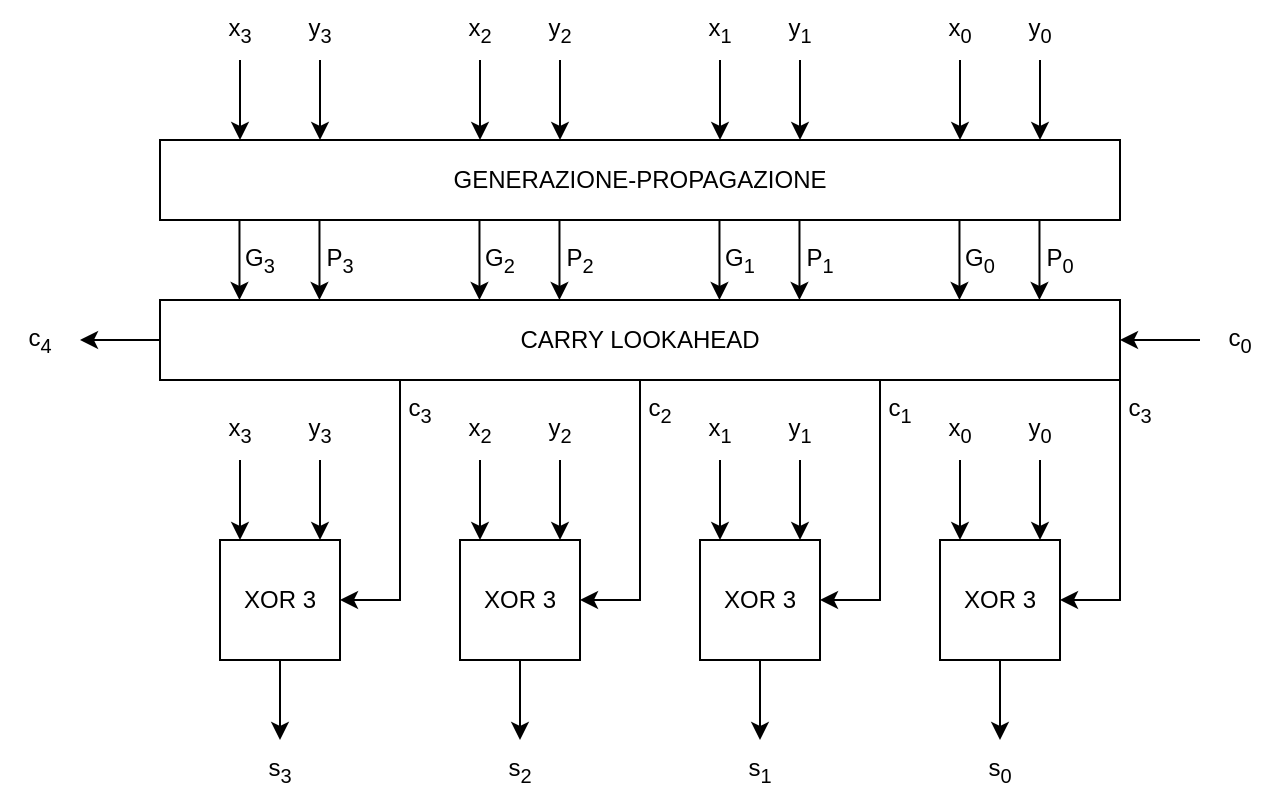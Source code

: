 <mxfile version="26.1.1">
  <diagram name="Pagina-1" id="sB1na0tYlVMsJSMKFojT">
    <mxGraphModel dx="940" dy="641" grid="1" gridSize="10" guides="1" tooltips="1" connect="1" arrows="1" fold="1" page="1" pageScale="1" pageWidth="8268" pageHeight="1169" math="0" shadow="0">
      <root>
        <mxCell id="0" />
        <mxCell id="1" parent="0" />
        <mxCell id="bJIv3xZbIVNAvdQTSSaf-119" value="" style="endArrow=classic;html=1;rounded=0;" edge="1" parent="1">
          <mxGeometry width="50" height="50" relative="1" as="geometry">
            <mxPoint x="120" y="120" as="sourcePoint" />
            <mxPoint x="120" y="160" as="targetPoint" />
          </mxGeometry>
        </mxCell>
        <mxCell id="bJIv3xZbIVNAvdQTSSaf-120" value="" style="endArrow=classic;html=1;rounded=0;" edge="1" parent="1">
          <mxGeometry width="50" height="50" relative="1" as="geometry">
            <mxPoint x="160" y="120" as="sourcePoint" />
            <mxPoint x="160" y="160" as="targetPoint" />
          </mxGeometry>
        </mxCell>
        <mxCell id="bJIv3xZbIVNAvdQTSSaf-121" value="" style="endArrow=classic;html=1;rounded=0;" edge="1" parent="1">
          <mxGeometry width="50" height="50" relative="1" as="geometry">
            <mxPoint x="240" y="120" as="sourcePoint" />
            <mxPoint x="240" y="160" as="targetPoint" />
          </mxGeometry>
        </mxCell>
        <mxCell id="bJIv3xZbIVNAvdQTSSaf-122" value="" style="endArrow=classic;html=1;rounded=0;" edge="1" parent="1">
          <mxGeometry width="50" height="50" relative="1" as="geometry">
            <mxPoint x="280" y="120" as="sourcePoint" />
            <mxPoint x="280" y="160" as="targetPoint" />
          </mxGeometry>
        </mxCell>
        <mxCell id="bJIv3xZbIVNAvdQTSSaf-123" value="" style="endArrow=classic;html=1;rounded=0;" edge="1" parent="1">
          <mxGeometry width="50" height="50" relative="1" as="geometry">
            <mxPoint x="360" y="120" as="sourcePoint" />
            <mxPoint x="360" y="160" as="targetPoint" />
          </mxGeometry>
        </mxCell>
        <mxCell id="bJIv3xZbIVNAvdQTSSaf-124" value="" style="endArrow=classic;html=1;rounded=0;" edge="1" parent="1">
          <mxGeometry width="50" height="50" relative="1" as="geometry">
            <mxPoint x="400" y="120" as="sourcePoint" />
            <mxPoint x="400" y="160" as="targetPoint" />
          </mxGeometry>
        </mxCell>
        <mxCell id="bJIv3xZbIVNAvdQTSSaf-125" value="" style="endArrow=classic;html=1;rounded=0;" edge="1" parent="1">
          <mxGeometry width="50" height="50" relative="1" as="geometry">
            <mxPoint x="480" y="120" as="sourcePoint" />
            <mxPoint x="480" y="160" as="targetPoint" />
          </mxGeometry>
        </mxCell>
        <mxCell id="bJIv3xZbIVNAvdQTSSaf-126" value="" style="endArrow=classic;html=1;rounded=0;" edge="1" parent="1">
          <mxGeometry width="50" height="50" relative="1" as="geometry">
            <mxPoint x="520" y="120" as="sourcePoint" />
            <mxPoint x="520" y="160" as="targetPoint" />
          </mxGeometry>
        </mxCell>
        <mxCell id="bJIv3xZbIVNAvdQTSSaf-127" value="GENERAZIONE-PROPAGAZIONE" style="rounded=0;whiteSpace=wrap;html=1;" vertex="1" parent="1">
          <mxGeometry x="80" y="160" width="480" height="40" as="geometry" />
        </mxCell>
        <mxCell id="bJIv3xZbIVNAvdQTSSaf-128" value="" style="endArrow=classic;html=1;rounded=0;" edge="1" parent="1">
          <mxGeometry width="50" height="50" relative="1" as="geometry">
            <mxPoint x="119.74" y="200" as="sourcePoint" />
            <mxPoint x="119.74" y="240" as="targetPoint" />
          </mxGeometry>
        </mxCell>
        <mxCell id="bJIv3xZbIVNAvdQTSSaf-129" value="" style="endArrow=classic;html=1;rounded=0;" edge="1" parent="1">
          <mxGeometry width="50" height="50" relative="1" as="geometry">
            <mxPoint x="159.74" y="200" as="sourcePoint" />
            <mxPoint x="159.74" y="240" as="targetPoint" />
          </mxGeometry>
        </mxCell>
        <mxCell id="bJIv3xZbIVNAvdQTSSaf-130" value="" style="endArrow=classic;html=1;rounded=0;" edge="1" parent="1">
          <mxGeometry width="50" height="50" relative="1" as="geometry">
            <mxPoint x="239.74" y="200" as="sourcePoint" />
            <mxPoint x="239.74" y="240" as="targetPoint" />
          </mxGeometry>
        </mxCell>
        <mxCell id="bJIv3xZbIVNAvdQTSSaf-131" value="" style="endArrow=classic;html=1;rounded=0;" edge="1" parent="1">
          <mxGeometry width="50" height="50" relative="1" as="geometry">
            <mxPoint x="279.74" y="200" as="sourcePoint" />
            <mxPoint x="279.74" y="240" as="targetPoint" />
          </mxGeometry>
        </mxCell>
        <mxCell id="bJIv3xZbIVNAvdQTSSaf-132" value="" style="endArrow=classic;html=1;rounded=0;" edge="1" parent="1">
          <mxGeometry width="50" height="50" relative="1" as="geometry">
            <mxPoint x="359.74" y="200" as="sourcePoint" />
            <mxPoint x="359.74" y="240" as="targetPoint" />
          </mxGeometry>
        </mxCell>
        <mxCell id="bJIv3xZbIVNAvdQTSSaf-133" value="" style="endArrow=classic;html=1;rounded=0;" edge="1" parent="1">
          <mxGeometry width="50" height="50" relative="1" as="geometry">
            <mxPoint x="399.74" y="200" as="sourcePoint" />
            <mxPoint x="399.74" y="240" as="targetPoint" />
          </mxGeometry>
        </mxCell>
        <mxCell id="bJIv3xZbIVNAvdQTSSaf-134" value="" style="endArrow=classic;html=1;rounded=0;" edge="1" parent="1">
          <mxGeometry width="50" height="50" relative="1" as="geometry">
            <mxPoint x="479.74" y="200" as="sourcePoint" />
            <mxPoint x="479.74" y="240" as="targetPoint" />
          </mxGeometry>
        </mxCell>
        <mxCell id="bJIv3xZbIVNAvdQTSSaf-135" value="" style="endArrow=classic;html=1;rounded=0;" edge="1" parent="1">
          <mxGeometry width="50" height="50" relative="1" as="geometry">
            <mxPoint x="519.74" y="200" as="sourcePoint" />
            <mxPoint x="519.74" y="240" as="targetPoint" />
          </mxGeometry>
        </mxCell>
        <mxCell id="bJIv3xZbIVNAvdQTSSaf-136" value="CARRY LOOKAHEAD" style="rounded=0;whiteSpace=wrap;html=1;" vertex="1" parent="1">
          <mxGeometry x="80" y="240" width="480" height="40" as="geometry" />
        </mxCell>
        <mxCell id="bJIv3xZbIVNAvdQTSSaf-137" value="x&lt;sub&gt;3&lt;/sub&gt;" style="text;html=1;align=center;verticalAlign=middle;whiteSpace=wrap;rounded=0;" vertex="1" parent="1">
          <mxGeometry x="100" y="90" width="40" height="30" as="geometry" />
        </mxCell>
        <mxCell id="bJIv3xZbIVNAvdQTSSaf-138" value="y&lt;sub&gt;3&lt;/sub&gt;" style="text;html=1;align=center;verticalAlign=middle;whiteSpace=wrap;rounded=0;" vertex="1" parent="1">
          <mxGeometry x="140" y="90" width="40" height="30" as="geometry" />
        </mxCell>
        <mxCell id="bJIv3xZbIVNAvdQTSSaf-140" value="x&lt;sub&gt;2&lt;/sub&gt;" style="text;html=1;align=center;verticalAlign=middle;whiteSpace=wrap;rounded=0;" vertex="1" parent="1">
          <mxGeometry x="220" y="90" width="40" height="30" as="geometry" />
        </mxCell>
        <mxCell id="bJIv3xZbIVNAvdQTSSaf-141" value="y&lt;sub&gt;2&lt;/sub&gt;" style="text;html=1;align=center;verticalAlign=middle;whiteSpace=wrap;rounded=0;" vertex="1" parent="1">
          <mxGeometry x="260" y="90" width="40" height="30" as="geometry" />
        </mxCell>
        <mxCell id="bJIv3xZbIVNAvdQTSSaf-143" value="x&lt;sub&gt;1&lt;/sub&gt;" style="text;html=1;align=center;verticalAlign=middle;whiteSpace=wrap;rounded=0;" vertex="1" parent="1">
          <mxGeometry x="340" y="90" width="40" height="30" as="geometry" />
        </mxCell>
        <mxCell id="bJIv3xZbIVNAvdQTSSaf-144" value="y&lt;sub&gt;1&lt;/sub&gt;" style="text;html=1;align=center;verticalAlign=middle;whiteSpace=wrap;rounded=0;" vertex="1" parent="1">
          <mxGeometry x="380" y="90" width="40" height="30" as="geometry" />
        </mxCell>
        <mxCell id="bJIv3xZbIVNAvdQTSSaf-145" value="x&lt;sub&gt;0&lt;/sub&gt;" style="text;html=1;align=center;verticalAlign=middle;whiteSpace=wrap;rounded=0;" vertex="1" parent="1">
          <mxGeometry x="460" y="90" width="40" height="30" as="geometry" />
        </mxCell>
        <mxCell id="bJIv3xZbIVNAvdQTSSaf-146" value="y&lt;sub&gt;0&lt;/sub&gt;" style="text;html=1;align=center;verticalAlign=middle;whiteSpace=wrap;rounded=0;" vertex="1" parent="1">
          <mxGeometry x="500" y="90" width="40" height="30" as="geometry" />
        </mxCell>
        <mxCell id="bJIv3xZbIVNAvdQTSSaf-147" value="G&lt;sub&gt;3&lt;/sub&gt;" style="text;html=1;align=center;verticalAlign=middle;whiteSpace=wrap;rounded=0;" vertex="1" parent="1">
          <mxGeometry x="110" y="200" width="40" height="40" as="geometry" />
        </mxCell>
        <mxCell id="bJIv3xZbIVNAvdQTSSaf-148" value="P&lt;sub&gt;3&lt;/sub&gt;" style="text;html=1;align=center;verticalAlign=middle;whiteSpace=wrap;rounded=0;" vertex="1" parent="1">
          <mxGeometry x="150" y="200" width="40" height="40" as="geometry" />
        </mxCell>
        <mxCell id="bJIv3xZbIVNAvdQTSSaf-149" value="G&lt;sub&gt;2&lt;/sub&gt;" style="text;html=1;align=center;verticalAlign=middle;whiteSpace=wrap;rounded=0;" vertex="1" parent="1">
          <mxGeometry x="230" y="200" width="40" height="40" as="geometry" />
        </mxCell>
        <mxCell id="bJIv3xZbIVNAvdQTSSaf-150" value="P&lt;sub&gt;2&lt;/sub&gt;" style="text;html=1;align=center;verticalAlign=middle;whiteSpace=wrap;rounded=0;" vertex="1" parent="1">
          <mxGeometry x="270" y="200" width="40" height="40" as="geometry" />
        </mxCell>
        <mxCell id="bJIv3xZbIVNAvdQTSSaf-151" value="G&lt;sub&gt;1&lt;/sub&gt;" style="text;html=1;align=center;verticalAlign=middle;whiteSpace=wrap;rounded=0;" vertex="1" parent="1">
          <mxGeometry x="350" y="200" width="40" height="40" as="geometry" />
        </mxCell>
        <mxCell id="bJIv3xZbIVNAvdQTSSaf-152" value="P&lt;sub&gt;1&lt;/sub&gt;" style="text;html=1;align=center;verticalAlign=middle;whiteSpace=wrap;rounded=0;" vertex="1" parent="1">
          <mxGeometry x="390" y="200" width="40" height="40" as="geometry" />
        </mxCell>
        <mxCell id="bJIv3xZbIVNAvdQTSSaf-153" value="G&lt;sub&gt;0&lt;/sub&gt;" style="text;html=1;align=center;verticalAlign=middle;whiteSpace=wrap;rounded=0;" vertex="1" parent="1">
          <mxGeometry x="470" y="200" width="40" height="40" as="geometry" />
        </mxCell>
        <mxCell id="bJIv3xZbIVNAvdQTSSaf-154" value="P&lt;sub&gt;0&lt;/sub&gt;" style="text;html=1;align=center;verticalAlign=middle;whiteSpace=wrap;rounded=0;" vertex="1" parent="1">
          <mxGeometry x="510" y="200" width="40" height="40" as="geometry" />
        </mxCell>
        <mxCell id="bJIv3xZbIVNAvdQTSSaf-161" style="edgeStyle=orthogonalEdgeStyle;rounded=0;orthogonalLoop=1;jettySize=auto;html=1;exitX=0.5;exitY=1;exitDx=0;exitDy=0;" edge="1" parent="1" source="bJIv3xZbIVNAvdQTSSaf-156">
          <mxGeometry relative="1" as="geometry">
            <mxPoint x="140" y="460" as="targetPoint" />
          </mxGeometry>
        </mxCell>
        <mxCell id="bJIv3xZbIVNAvdQTSSaf-156" value="XOR 3" style="whiteSpace=wrap;html=1;aspect=fixed;" vertex="1" parent="1">
          <mxGeometry x="110" y="360" width="60" height="60" as="geometry" />
        </mxCell>
        <mxCell id="bJIv3xZbIVNAvdQTSSaf-157" value="" style="endArrow=classic;html=1;rounded=0;entryX=1;entryY=0.5;entryDx=0;entryDy=0;" edge="1" parent="1" target="bJIv3xZbIVNAvdQTSSaf-136">
          <mxGeometry width="50" height="50" relative="1" as="geometry">
            <mxPoint x="600" y="260" as="sourcePoint" />
            <mxPoint x="650" y="210" as="targetPoint" />
          </mxGeometry>
        </mxCell>
        <mxCell id="bJIv3xZbIVNAvdQTSSaf-158" value="c&lt;sub&gt;0&lt;/sub&gt;" style="text;html=1;align=center;verticalAlign=middle;whiteSpace=wrap;rounded=0;" vertex="1" parent="1">
          <mxGeometry x="600" y="245" width="40" height="30" as="geometry" />
        </mxCell>
        <mxCell id="bJIv3xZbIVNAvdQTSSaf-159" value="" style="endArrow=classic;html=1;rounded=0;exitX=0;exitY=0.5;exitDx=0;exitDy=0;" edge="1" parent="1" source="bJIv3xZbIVNAvdQTSSaf-136">
          <mxGeometry width="50" height="50" relative="1" as="geometry">
            <mxPoint x="30" y="290" as="sourcePoint" />
            <mxPoint x="40" y="260" as="targetPoint" />
          </mxGeometry>
        </mxCell>
        <mxCell id="bJIv3xZbIVNAvdQTSSaf-160" value="c&lt;sub&gt;4&lt;/sub&gt;" style="text;html=1;align=center;verticalAlign=middle;whiteSpace=wrap;rounded=0;" vertex="1" parent="1">
          <mxGeometry y="245" width="40" height="30" as="geometry" />
        </mxCell>
        <mxCell id="bJIv3xZbIVNAvdQTSSaf-163" value="" style="endArrow=classic;html=1;rounded=0;" edge="1" parent="1">
          <mxGeometry width="50" height="50" relative="1" as="geometry">
            <mxPoint x="120" y="320" as="sourcePoint" />
            <mxPoint x="120" y="360" as="targetPoint" />
          </mxGeometry>
        </mxCell>
        <mxCell id="bJIv3xZbIVNAvdQTSSaf-164" value="" style="endArrow=classic;html=1;rounded=0;" edge="1" parent="1">
          <mxGeometry width="50" height="50" relative="1" as="geometry">
            <mxPoint x="160" y="320" as="sourcePoint" />
            <mxPoint x="160" y="360" as="targetPoint" />
          </mxGeometry>
        </mxCell>
        <mxCell id="bJIv3xZbIVNAvdQTSSaf-165" value="" style="endArrow=classic;html=1;rounded=0;entryX=1;entryY=0.5;entryDx=0;entryDy=0;" edge="1" parent="1">
          <mxGeometry width="50" height="50" relative="1" as="geometry">
            <mxPoint x="200" y="280" as="sourcePoint" />
            <mxPoint x="170" y="390" as="targetPoint" />
            <Array as="points">
              <mxPoint x="200" y="390" />
            </Array>
          </mxGeometry>
        </mxCell>
        <mxCell id="bJIv3xZbIVNAvdQTSSaf-167" value="s&lt;sub&gt;3&lt;/sub&gt;" style="text;html=1;align=center;verticalAlign=middle;whiteSpace=wrap;rounded=0;" vertex="1" parent="1">
          <mxGeometry x="120" y="460" width="40" height="30" as="geometry" />
        </mxCell>
        <mxCell id="bJIv3xZbIVNAvdQTSSaf-168" value="x&lt;sub&gt;3&lt;/sub&gt;" style="text;html=1;align=center;verticalAlign=middle;whiteSpace=wrap;rounded=0;" vertex="1" parent="1">
          <mxGeometry x="100" y="290" width="40" height="30" as="geometry" />
        </mxCell>
        <mxCell id="bJIv3xZbIVNAvdQTSSaf-169" value="c&lt;sub&gt;3&lt;/sub&gt;" style="text;html=1;align=center;verticalAlign=middle;whiteSpace=wrap;rounded=0;" vertex="1" parent="1">
          <mxGeometry x="190" y="280" width="40" height="30" as="geometry" />
        </mxCell>
        <mxCell id="bJIv3xZbIVNAvdQTSSaf-170" value="y&lt;sub&gt;3&lt;/sub&gt;" style="text;html=1;align=center;verticalAlign=middle;whiteSpace=wrap;rounded=0;" vertex="1" parent="1">
          <mxGeometry x="140" y="290" width="40" height="30" as="geometry" />
        </mxCell>
        <mxCell id="bJIv3xZbIVNAvdQTSSaf-171" style="edgeStyle=orthogonalEdgeStyle;rounded=0;orthogonalLoop=1;jettySize=auto;html=1;exitX=0.5;exitY=1;exitDx=0;exitDy=0;" edge="1" parent="1" source="bJIv3xZbIVNAvdQTSSaf-172">
          <mxGeometry relative="1" as="geometry">
            <mxPoint x="260" y="460" as="targetPoint" />
          </mxGeometry>
        </mxCell>
        <mxCell id="bJIv3xZbIVNAvdQTSSaf-172" value="XOR 3" style="whiteSpace=wrap;html=1;aspect=fixed;" vertex="1" parent="1">
          <mxGeometry x="230" y="360" width="60" height="60" as="geometry" />
        </mxCell>
        <mxCell id="bJIv3xZbIVNAvdQTSSaf-173" value="" style="endArrow=classic;html=1;rounded=0;" edge="1" parent="1">
          <mxGeometry width="50" height="50" relative="1" as="geometry">
            <mxPoint x="240" y="320" as="sourcePoint" />
            <mxPoint x="240" y="360" as="targetPoint" />
          </mxGeometry>
        </mxCell>
        <mxCell id="bJIv3xZbIVNAvdQTSSaf-174" value="" style="endArrow=classic;html=1;rounded=0;" edge="1" parent="1">
          <mxGeometry width="50" height="50" relative="1" as="geometry">
            <mxPoint x="280" y="320" as="sourcePoint" />
            <mxPoint x="280" y="360" as="targetPoint" />
          </mxGeometry>
        </mxCell>
        <mxCell id="bJIv3xZbIVNAvdQTSSaf-175" value="" style="endArrow=classic;html=1;rounded=0;entryX=1;entryY=0.5;entryDx=0;entryDy=0;" edge="1" parent="1">
          <mxGeometry width="50" height="50" relative="1" as="geometry">
            <mxPoint x="320" y="280" as="sourcePoint" />
            <mxPoint x="290" y="390" as="targetPoint" />
            <Array as="points">
              <mxPoint x="320" y="390" />
            </Array>
          </mxGeometry>
        </mxCell>
        <mxCell id="bJIv3xZbIVNAvdQTSSaf-176" value="s&lt;sub&gt;2&lt;/sub&gt;" style="text;html=1;align=center;verticalAlign=middle;whiteSpace=wrap;rounded=0;" vertex="1" parent="1">
          <mxGeometry x="240" y="460" width="40" height="30" as="geometry" />
        </mxCell>
        <mxCell id="bJIv3xZbIVNAvdQTSSaf-177" value="x&lt;sub&gt;2&lt;/sub&gt;" style="text;html=1;align=center;verticalAlign=middle;whiteSpace=wrap;rounded=0;" vertex="1" parent="1">
          <mxGeometry x="220" y="290" width="40" height="30" as="geometry" />
        </mxCell>
        <mxCell id="bJIv3xZbIVNAvdQTSSaf-178" value="c&lt;sub&gt;2&lt;/sub&gt;" style="text;html=1;align=center;verticalAlign=middle;whiteSpace=wrap;rounded=0;" vertex="1" parent="1">
          <mxGeometry x="310" y="280" width="40" height="30" as="geometry" />
        </mxCell>
        <mxCell id="bJIv3xZbIVNAvdQTSSaf-179" value="&lt;div&gt;y&lt;sub&gt;2&lt;/sub&gt;&lt;/div&gt;" style="text;html=1;align=center;verticalAlign=middle;whiteSpace=wrap;rounded=0;" vertex="1" parent="1">
          <mxGeometry x="260" y="290" width="40" height="30" as="geometry" />
        </mxCell>
        <mxCell id="bJIv3xZbIVNAvdQTSSaf-180" style="edgeStyle=orthogonalEdgeStyle;rounded=0;orthogonalLoop=1;jettySize=auto;html=1;exitX=0.5;exitY=1;exitDx=0;exitDy=0;" edge="1" parent="1" source="bJIv3xZbIVNAvdQTSSaf-181">
          <mxGeometry relative="1" as="geometry">
            <mxPoint x="380" y="460" as="targetPoint" />
          </mxGeometry>
        </mxCell>
        <mxCell id="bJIv3xZbIVNAvdQTSSaf-181" value="XOR 3" style="whiteSpace=wrap;html=1;aspect=fixed;" vertex="1" parent="1">
          <mxGeometry x="350" y="360" width="60" height="60" as="geometry" />
        </mxCell>
        <mxCell id="bJIv3xZbIVNAvdQTSSaf-182" value="" style="endArrow=classic;html=1;rounded=0;" edge="1" parent="1">
          <mxGeometry width="50" height="50" relative="1" as="geometry">
            <mxPoint x="360" y="320" as="sourcePoint" />
            <mxPoint x="360" y="360" as="targetPoint" />
          </mxGeometry>
        </mxCell>
        <mxCell id="bJIv3xZbIVNAvdQTSSaf-183" value="" style="endArrow=classic;html=1;rounded=0;" edge="1" parent="1">
          <mxGeometry width="50" height="50" relative="1" as="geometry">
            <mxPoint x="400" y="320" as="sourcePoint" />
            <mxPoint x="400" y="360" as="targetPoint" />
          </mxGeometry>
        </mxCell>
        <mxCell id="bJIv3xZbIVNAvdQTSSaf-184" value="" style="endArrow=classic;html=1;rounded=0;entryX=1;entryY=0.5;entryDx=0;entryDy=0;" edge="1" parent="1">
          <mxGeometry width="50" height="50" relative="1" as="geometry">
            <mxPoint x="440" y="280" as="sourcePoint" />
            <mxPoint x="410" y="390" as="targetPoint" />
            <Array as="points">
              <mxPoint x="440" y="390" />
            </Array>
          </mxGeometry>
        </mxCell>
        <mxCell id="bJIv3xZbIVNAvdQTSSaf-185" value="s&lt;sub&gt;1&lt;/sub&gt;" style="text;html=1;align=center;verticalAlign=middle;whiteSpace=wrap;rounded=0;" vertex="1" parent="1">
          <mxGeometry x="360" y="460" width="40" height="30" as="geometry" />
        </mxCell>
        <mxCell id="bJIv3xZbIVNAvdQTSSaf-186" value="x&lt;sub&gt;1&lt;/sub&gt;" style="text;html=1;align=center;verticalAlign=middle;whiteSpace=wrap;rounded=0;" vertex="1" parent="1">
          <mxGeometry x="340" y="290" width="40" height="30" as="geometry" />
        </mxCell>
        <mxCell id="bJIv3xZbIVNAvdQTSSaf-187" value="c&lt;sub&gt;1&lt;/sub&gt;" style="text;html=1;align=center;verticalAlign=middle;whiteSpace=wrap;rounded=0;" vertex="1" parent="1">
          <mxGeometry x="430" y="280" width="40" height="30" as="geometry" />
        </mxCell>
        <mxCell id="bJIv3xZbIVNAvdQTSSaf-188" value="y&lt;sub&gt;1&lt;/sub&gt;" style="text;html=1;align=center;verticalAlign=middle;whiteSpace=wrap;rounded=0;" vertex="1" parent="1">
          <mxGeometry x="380" y="290" width="40" height="30" as="geometry" />
        </mxCell>
        <mxCell id="bJIv3xZbIVNAvdQTSSaf-189" style="edgeStyle=orthogonalEdgeStyle;rounded=0;orthogonalLoop=1;jettySize=auto;html=1;exitX=0.5;exitY=1;exitDx=0;exitDy=0;" edge="1" parent="1" source="bJIv3xZbIVNAvdQTSSaf-190">
          <mxGeometry relative="1" as="geometry">
            <mxPoint x="500" y="460" as="targetPoint" />
          </mxGeometry>
        </mxCell>
        <mxCell id="bJIv3xZbIVNAvdQTSSaf-190" value="XOR 3" style="whiteSpace=wrap;html=1;aspect=fixed;" vertex="1" parent="1">
          <mxGeometry x="470" y="360" width="60" height="60" as="geometry" />
        </mxCell>
        <mxCell id="bJIv3xZbIVNAvdQTSSaf-191" value="" style="endArrow=classic;html=1;rounded=0;" edge="1" parent="1">
          <mxGeometry width="50" height="50" relative="1" as="geometry">
            <mxPoint x="480" y="320" as="sourcePoint" />
            <mxPoint x="480" y="360" as="targetPoint" />
          </mxGeometry>
        </mxCell>
        <mxCell id="bJIv3xZbIVNAvdQTSSaf-192" value="" style="endArrow=classic;html=1;rounded=0;" edge="1" parent="1">
          <mxGeometry width="50" height="50" relative="1" as="geometry">
            <mxPoint x="520" y="320" as="sourcePoint" />
            <mxPoint x="520" y="360" as="targetPoint" />
          </mxGeometry>
        </mxCell>
        <mxCell id="bJIv3xZbIVNAvdQTSSaf-193" value="" style="endArrow=classic;html=1;rounded=0;entryX=1;entryY=0.5;entryDx=0;entryDy=0;" edge="1" parent="1">
          <mxGeometry width="50" height="50" relative="1" as="geometry">
            <mxPoint x="560" y="280" as="sourcePoint" />
            <mxPoint x="530" y="390" as="targetPoint" />
            <Array as="points">
              <mxPoint x="560" y="390" />
            </Array>
          </mxGeometry>
        </mxCell>
        <mxCell id="bJIv3xZbIVNAvdQTSSaf-194" value="s&lt;sub&gt;0&lt;/sub&gt;" style="text;html=1;align=center;verticalAlign=middle;whiteSpace=wrap;rounded=0;" vertex="1" parent="1">
          <mxGeometry x="480" y="460" width="40" height="30" as="geometry" />
        </mxCell>
        <mxCell id="bJIv3xZbIVNAvdQTSSaf-195" value="x&lt;sub&gt;0&lt;/sub&gt;" style="text;html=1;align=center;verticalAlign=middle;whiteSpace=wrap;rounded=0;" vertex="1" parent="1">
          <mxGeometry x="460" y="290" width="40" height="30" as="geometry" />
        </mxCell>
        <mxCell id="bJIv3xZbIVNAvdQTSSaf-196" value="c&lt;sub&gt;3&lt;/sub&gt;" style="text;html=1;align=center;verticalAlign=middle;whiteSpace=wrap;rounded=0;" vertex="1" parent="1">
          <mxGeometry x="550" y="280" width="40" height="30" as="geometry" />
        </mxCell>
        <mxCell id="bJIv3xZbIVNAvdQTSSaf-197" value="y&lt;sub&gt;0&lt;/sub&gt;" style="text;html=1;align=center;verticalAlign=middle;whiteSpace=wrap;rounded=0;" vertex="1" parent="1">
          <mxGeometry x="500" y="290" width="40" height="30" as="geometry" />
        </mxCell>
      </root>
    </mxGraphModel>
  </diagram>
</mxfile>
